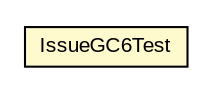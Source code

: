 #!/usr/local/bin/dot
#
# Class diagram 
# Generated by UMLGraph version 5.1 (http://www.umlgraph.org/)
#

digraph G {
	edge [fontname="arial",fontsize=10,labelfontname="arial",labelfontsize=10];
	node [fontname="arial",fontsize=10,shape=plaintext];
	nodesep=0.25;
	ranksep=0.5;
	// com.helger.schematron.supplementary.IssueGC6Test
	c968 [label=<<table title="com.helger.schematron.supplementary.IssueGC6Test" border="0" cellborder="1" cellspacing="0" cellpadding="2" port="p" bgcolor="lemonChiffon" href="./IssueGC6Test.html">
		<tr><td><table border="0" cellspacing="0" cellpadding="1">
<tr><td align="center" balign="center"> IssueGC6Test </td></tr>
		</table></td></tr>
		</table>>, fontname="arial", fontcolor="black", fontsize=10.0];
}

